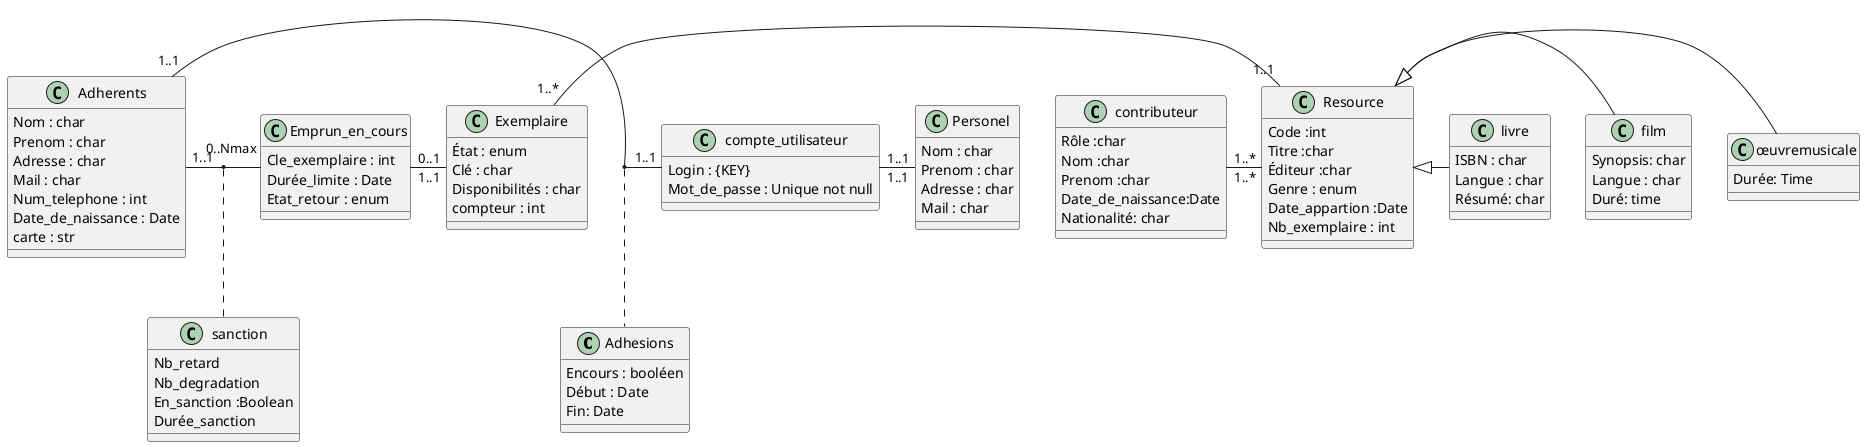 @startuml
class Adhesions {
Encours : booléen 
Début : Date
Fin: Date
}

class Adherents{
Nom : char
Prenom : char 
Adresse : char 
Mail : char
Num_telephone : int
Date_de_naissance : Date
carte : str 
}

class Personel{
Nom : char
Prenom : char 
Adresse : char 
Mail : char
}

class Exemplaire {
État : enum
Clé : char 
Disponibilités : char 
compteur : int 
}

Class Resource { 
Code :int 
Titre :char
Éditeur :char
Genre : enum
Date_appartion :Date
Nb_exemplaire : int
}

class livre {
ISBN : char
Langue : char 
Résumé: char 
}

class film {
Synopsis: char
Langue : char 
Duré: time  
}

class œuvremusicale { 
Durée: Time
}

Class compte_utilisateur{
Login : {KEY}
Mot_de_passe : Unique not null
}

Class sanction{
Nb_retard
Nb_degradation 
En_sanction :Boolean 
Durée_sanction 
}

Class Emprun_en_cours{
Cle_exemplaire : int
Durée_limite : Date
Etat_retour : enum
}

Class contributeur{
Rôle :char
Nom :char
Prenom :char
Date_de_naissance:Date 
Nationalité: char
}

Resource <|- œuvremusicale
Resource <|- film
Resource <|- livre

Adherents "1..1" - "1..1" compte_utilisateur 
(Adherents , compte_utilisateur ) .. Adhesions

Emprun_en_cours "0..1" - "1..1" Exemplaire
contributeur "1..*" - "1..*" Resource
Adherents "1..1" - "0..Nmax" Emprun_en_cours 
(Adherents , Emprun_en_cours ) .. sanction

compte_utilisateur "1..1" - "1..1" Personel
Exemplaire "1..*" - "1..1" Resource
@enduml
